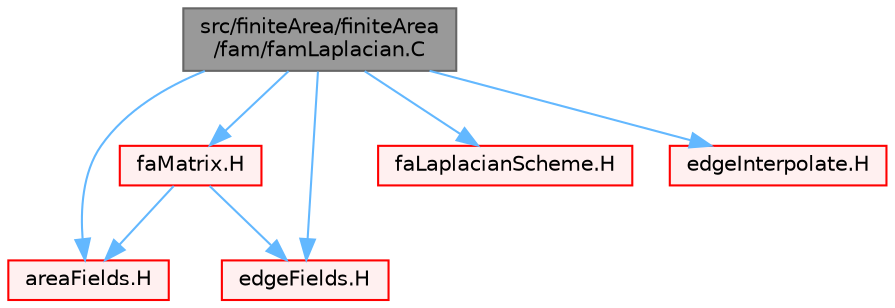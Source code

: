 digraph "src/finiteArea/finiteArea/fam/famLaplacian.C"
{
 // LATEX_PDF_SIZE
  bgcolor="transparent";
  edge [fontname=Helvetica,fontsize=10,labelfontname=Helvetica,labelfontsize=10];
  node [fontname=Helvetica,fontsize=10,shape=box,height=0.2,width=0.4];
  Node1 [id="Node000001",label="src/finiteArea/finiteArea\l/fam/famLaplacian.C",height=0.2,width=0.4,color="gray40", fillcolor="grey60", style="filled", fontcolor="black",tooltip=" "];
  Node1 -> Node2 [id="edge1_Node000001_Node000002",color="steelblue1",style="solid",tooltip=" "];
  Node2 [id="Node000002",label="areaFields.H",height=0.2,width=0.4,color="red", fillcolor="#FFF0F0", style="filled",URL="$areaFields_8H.html",tooltip=" "];
  Node1 -> Node385 [id="edge2_Node000001_Node000385",color="steelblue1",style="solid",tooltip=" "];
  Node385 [id="Node000385",label="edgeFields.H",height=0.2,width=0.4,color="red", fillcolor="#FFF0F0", style="filled",URL="$edgeFields_8H.html",tooltip=" "];
  Node1 -> Node393 [id="edge3_Node000001_Node000393",color="steelblue1",style="solid",tooltip=" "];
  Node393 [id="Node000393",label="faMatrix.H",height=0.2,width=0.4,color="red", fillcolor="#FFF0F0", style="filled",URL="$faMatrix_8H.html",tooltip=" "];
  Node393 -> Node2 [id="edge4_Node000393_Node000002",color="steelblue1",style="solid",tooltip=" "];
  Node393 -> Node385 [id="edge5_Node000393_Node000385",color="steelblue1",style="solid",tooltip=" "];
  Node1 -> Node396 [id="edge6_Node000001_Node000396",color="steelblue1",style="solid",tooltip=" "];
  Node396 [id="Node000396",label="faLaplacianScheme.H",height=0.2,width=0.4,color="red", fillcolor="#FFF0F0", style="filled",URL="$faLaplacianScheme_8H.html",tooltip=" "];
  Node1 -> Node401 [id="edge7_Node000001_Node000401",color="steelblue1",style="solid",tooltip=" "];
  Node401 [id="Node000401",label="edgeInterpolate.H",height=0.2,width=0.4,color="red", fillcolor="#FFF0F0", style="filled",URL="$edgeInterpolate_8H.html",tooltip=" "];
}

